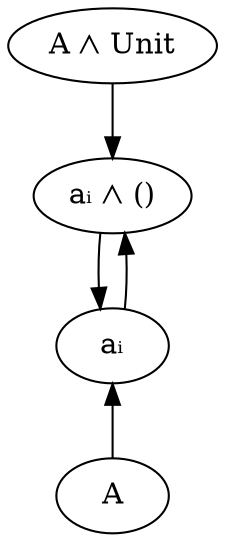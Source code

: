 digraph {
    AandUnit[label="A ⋀ Unit"]
    AndAUnit[label="aᵢ ⋀ ()" class="value"]

    AandUnit -> AndAUnit

    a[label="aᵢ" class="value"]

    a -> A[dir=back]

    AndAUnit -> a
    a -> AndAUnit
}
